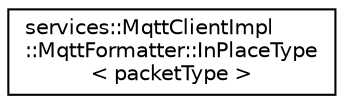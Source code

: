 digraph "Graphical Class Hierarchy"
{
 // INTERACTIVE_SVG=YES
  edge [fontname="Helvetica",fontsize="10",labelfontname="Helvetica",labelfontsize="10"];
  node [fontname="Helvetica",fontsize="10",shape=record];
  rankdir="LR";
  Node0 [label="services::MqttClientImpl\l::MqttFormatter::InPlaceType\l\< packetType \>",height=0.2,width=0.4,color="black", fillcolor="white", style="filled",URL="$db/daa/structservices_1_1_mqtt_client_impl_1_1_mqtt_formatter_1_1_in_place_type.html"];
}
